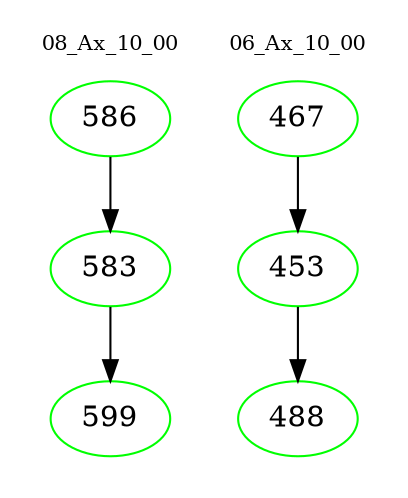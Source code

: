 digraph{
subgraph cluster_0 {
color = white
label = "08_Ax_10_00";
fontsize=10;
T0_586 [label="586", color="green"]
T0_586 -> T0_583 [color="black"]
T0_583 [label="583", color="green"]
T0_583 -> T0_599 [color="black"]
T0_599 [label="599", color="green"]
}
subgraph cluster_1 {
color = white
label = "06_Ax_10_00";
fontsize=10;
T1_467 [label="467", color="green"]
T1_467 -> T1_453 [color="black"]
T1_453 [label="453", color="green"]
T1_453 -> T1_488 [color="black"]
T1_488 [label="488", color="green"]
}
}
